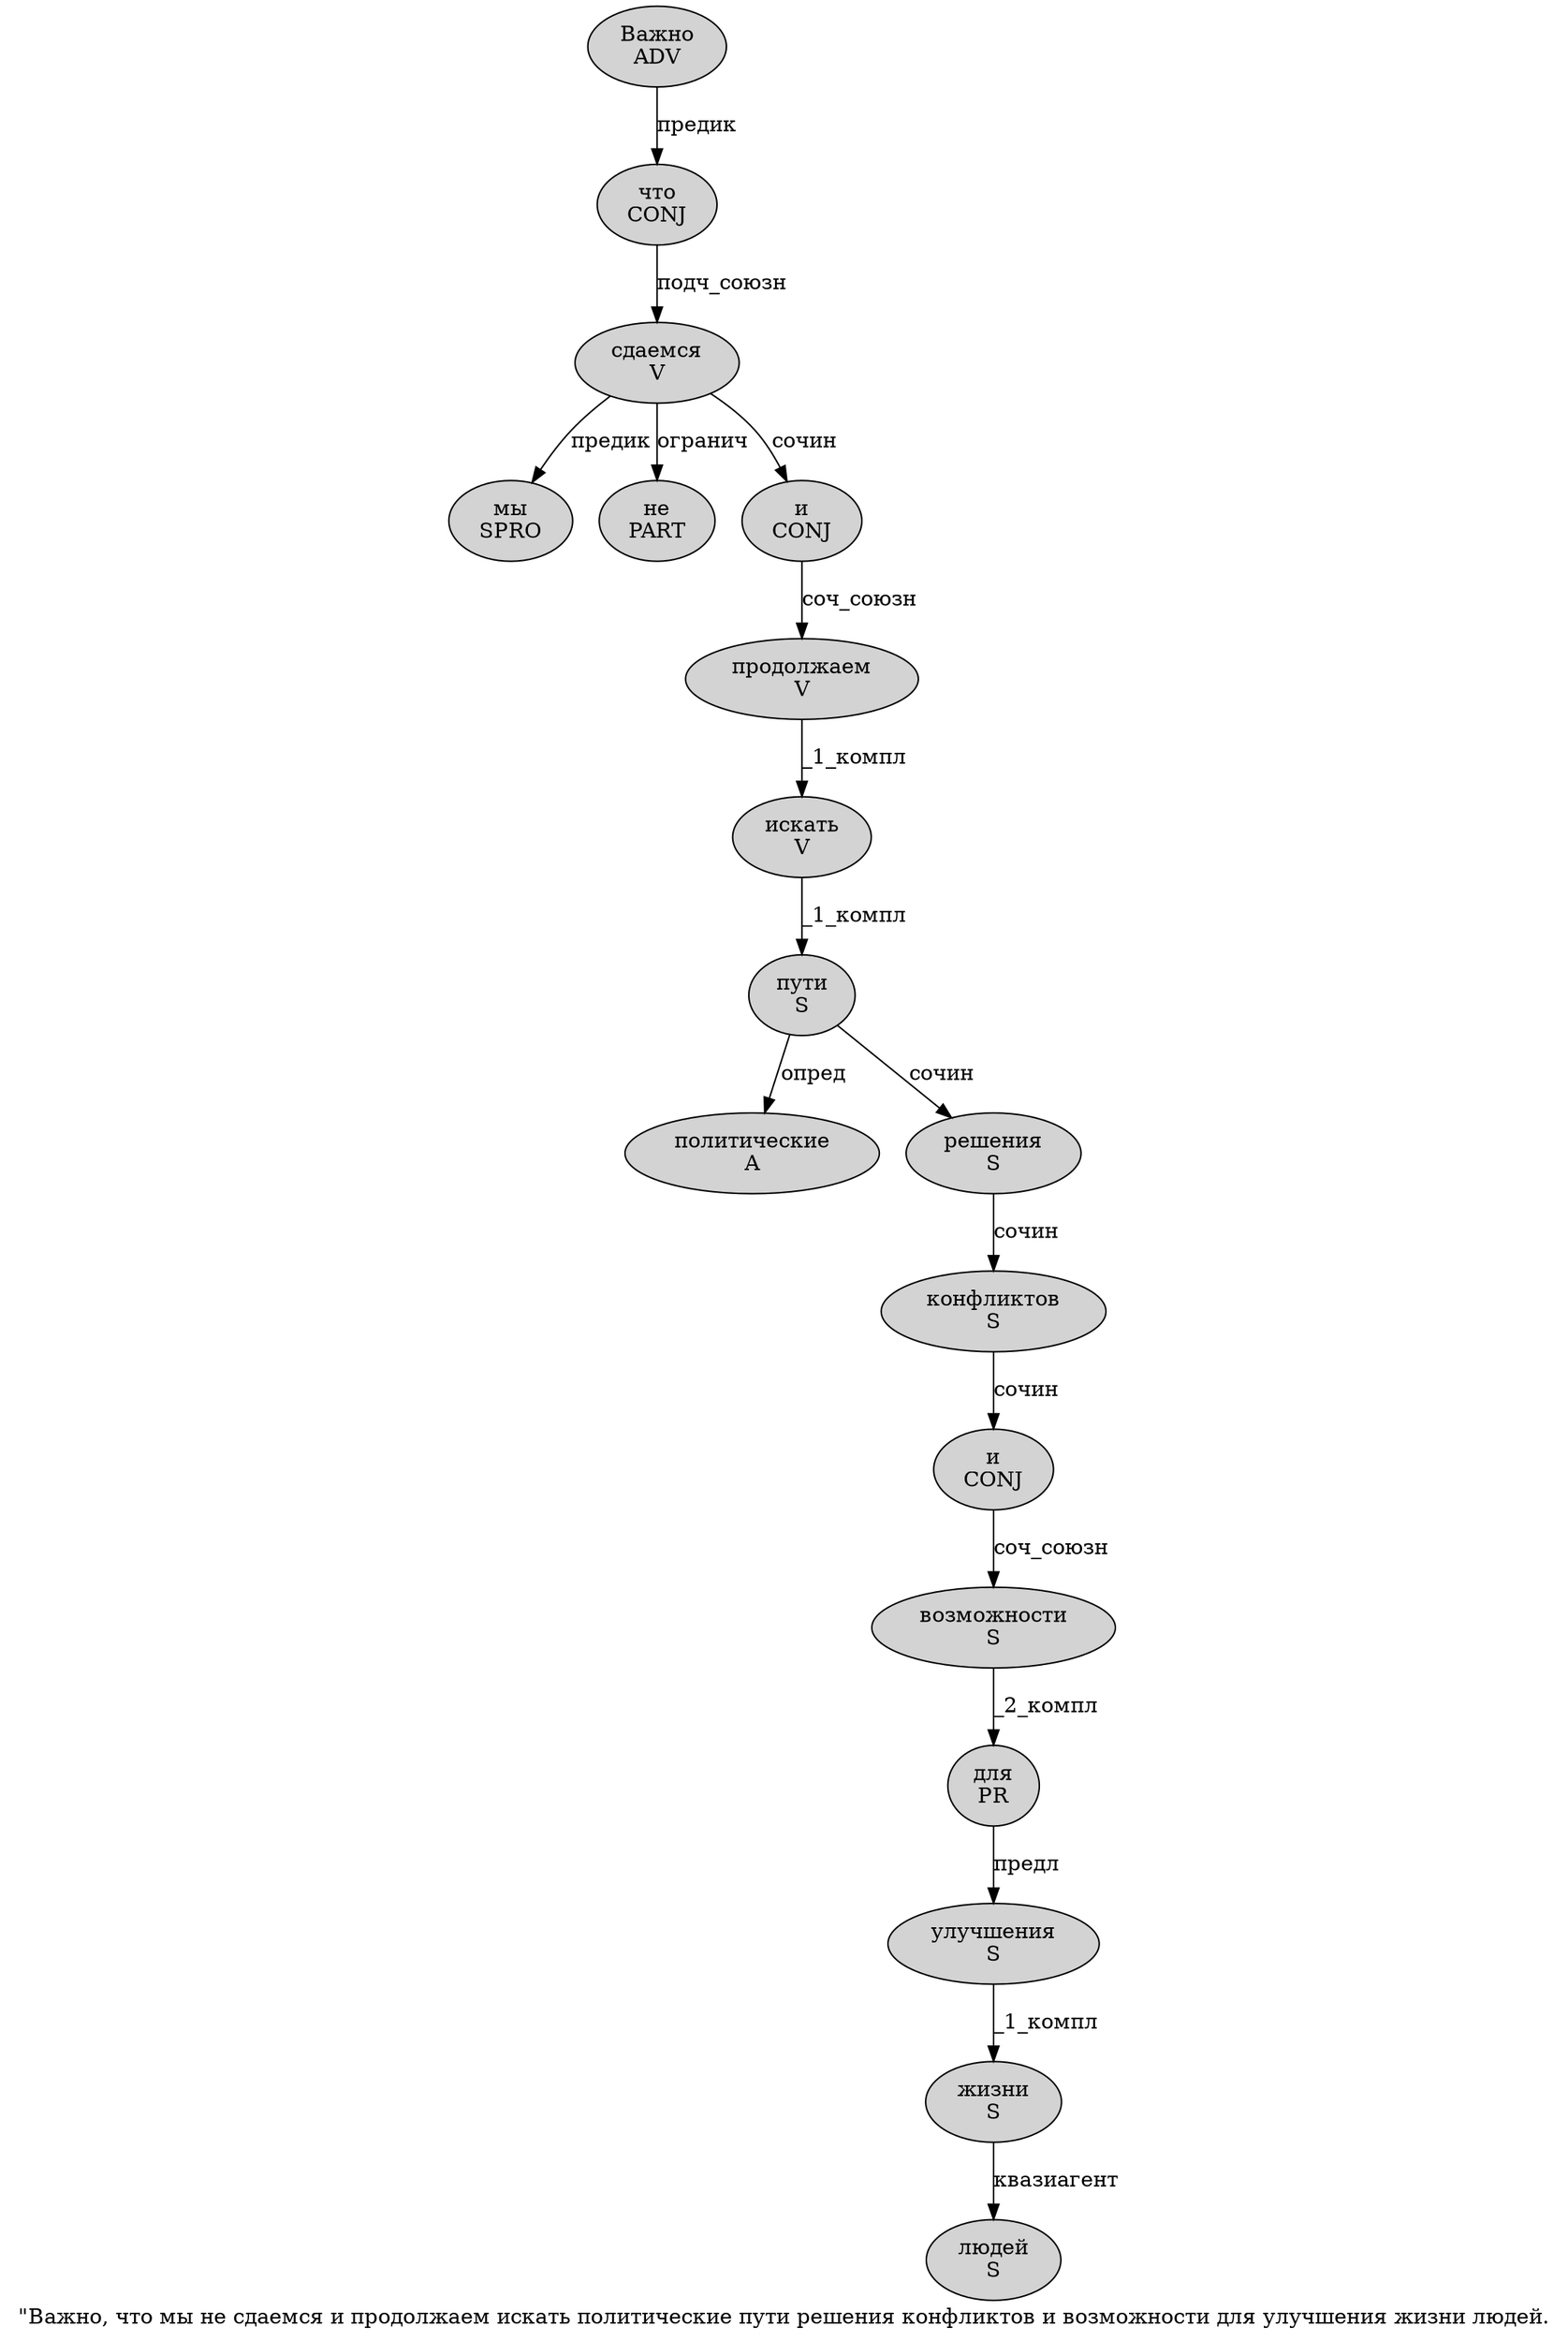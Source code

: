 digraph SENTENCE_105 {
	graph [label="\"Важно, что мы не сдаемся и продолжаем искать политические пути решения конфликтов и возможности для улучшения жизни людей."]
	node [style=filled]
		1 [label="Важно
ADV" color="" fillcolor=lightgray penwidth=1 shape=ellipse]
		3 [label="что
CONJ" color="" fillcolor=lightgray penwidth=1 shape=ellipse]
		4 [label="мы
SPRO" color="" fillcolor=lightgray penwidth=1 shape=ellipse]
		5 [label="не
PART" color="" fillcolor=lightgray penwidth=1 shape=ellipse]
		6 [label="сдаемся
V" color="" fillcolor=lightgray penwidth=1 shape=ellipse]
		7 [label="и
CONJ" color="" fillcolor=lightgray penwidth=1 shape=ellipse]
		8 [label="продолжаем
V" color="" fillcolor=lightgray penwidth=1 shape=ellipse]
		9 [label="искать
V" color="" fillcolor=lightgray penwidth=1 shape=ellipse]
		10 [label="политические
A" color="" fillcolor=lightgray penwidth=1 shape=ellipse]
		11 [label="пути
S" color="" fillcolor=lightgray penwidth=1 shape=ellipse]
		12 [label="решения
S" color="" fillcolor=lightgray penwidth=1 shape=ellipse]
		13 [label="конфликтов
S" color="" fillcolor=lightgray penwidth=1 shape=ellipse]
		14 [label="и
CONJ" color="" fillcolor=lightgray penwidth=1 shape=ellipse]
		15 [label="возможности
S" color="" fillcolor=lightgray penwidth=1 shape=ellipse]
		16 [label="для
PR" color="" fillcolor=lightgray penwidth=1 shape=ellipse]
		17 [label="улучшения
S" color="" fillcolor=lightgray penwidth=1 shape=ellipse]
		18 [label="жизни
S" color="" fillcolor=lightgray penwidth=1 shape=ellipse]
		19 [label="людей
S" color="" fillcolor=lightgray penwidth=1 shape=ellipse]
			14 -> 15 [label="соч_союзн"]
			1 -> 3 [label="предик"]
			16 -> 17 [label="предл"]
			9 -> 11 [label="_1_компл"]
			3 -> 6 [label="подч_союзн"]
			6 -> 4 [label="предик"]
			6 -> 5 [label="огранич"]
			6 -> 7 [label="сочин"]
			7 -> 8 [label="соч_союзн"]
			11 -> 10 [label="опред"]
			11 -> 12 [label="сочин"]
			18 -> 19 [label="квазиагент"]
			15 -> 16 [label="_2_компл"]
			12 -> 13 [label="сочин"]
			17 -> 18 [label="_1_компл"]
			13 -> 14 [label="сочин"]
			8 -> 9 [label="_1_компл"]
}